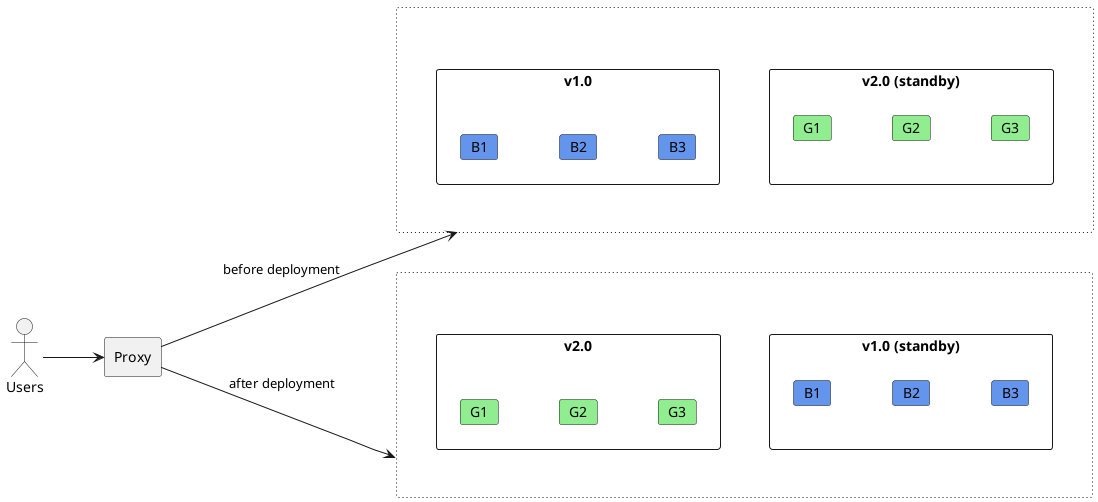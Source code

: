 @startuml Blue-Green Deployment
skinparam backgroundcolor transparent

left to right direction

actor Users
agent Proxy

rectangle " " as 1 #line.dotted {    
    rectangle "v1.0" as V1 {
        card B1 as V1B1 #CornflowerBlue
        card B2 as V1B2 #CornflowerBlue
        card B3 as V1B3 #CornflowerBlue

        [V1B1] -[hidden]-> [V1B2]
        [V1B2] -[hidden]-> [V1B3]
    }

    rectangle "v2.0 (standby)" as V2S {
        card G1 as V2SG1 #LightGreen
        card G2 as V2SG2 #LightGreen
        card G3 as V2SG3 #LightGreen

        [V2SG1] -[hidden]-> [V2SG2]
        [V2SG2] -[hidden]-> [V2SG3]
    }

    V1 --[hidden]--> V2S
}

rectangle " " as 2 #line.dotted {
    rectangle "v2.0" as V2 {
        card G1 as V2G1 #LightGreen
        card G2 as V2G2 #LightGreen
        card G3 as V2G3 #LightGreen

        [V2G1] -[hidden]-> [V2G2]
        [V2G2] -[hidden]-> [V2G3]
    }

    rectangle "v1.0 (standby)" as V1S {
        card B1 as V1SB1 #CornflowerBlue
        card B2 as V1SB2 #CornflowerBlue
        card B3 as V1SB3 #CornflowerBlue

        [V1SB1] -[hidden]-> [V1SB2]
        [V1SB2] -[hidden]-> [V1SB3]
    }

    

    V2 --[hidden]--> V1S
}

Users --> Proxy
Proxy ---> 1 : before deployment
Proxy ---> 2 : after deployment
@enduml